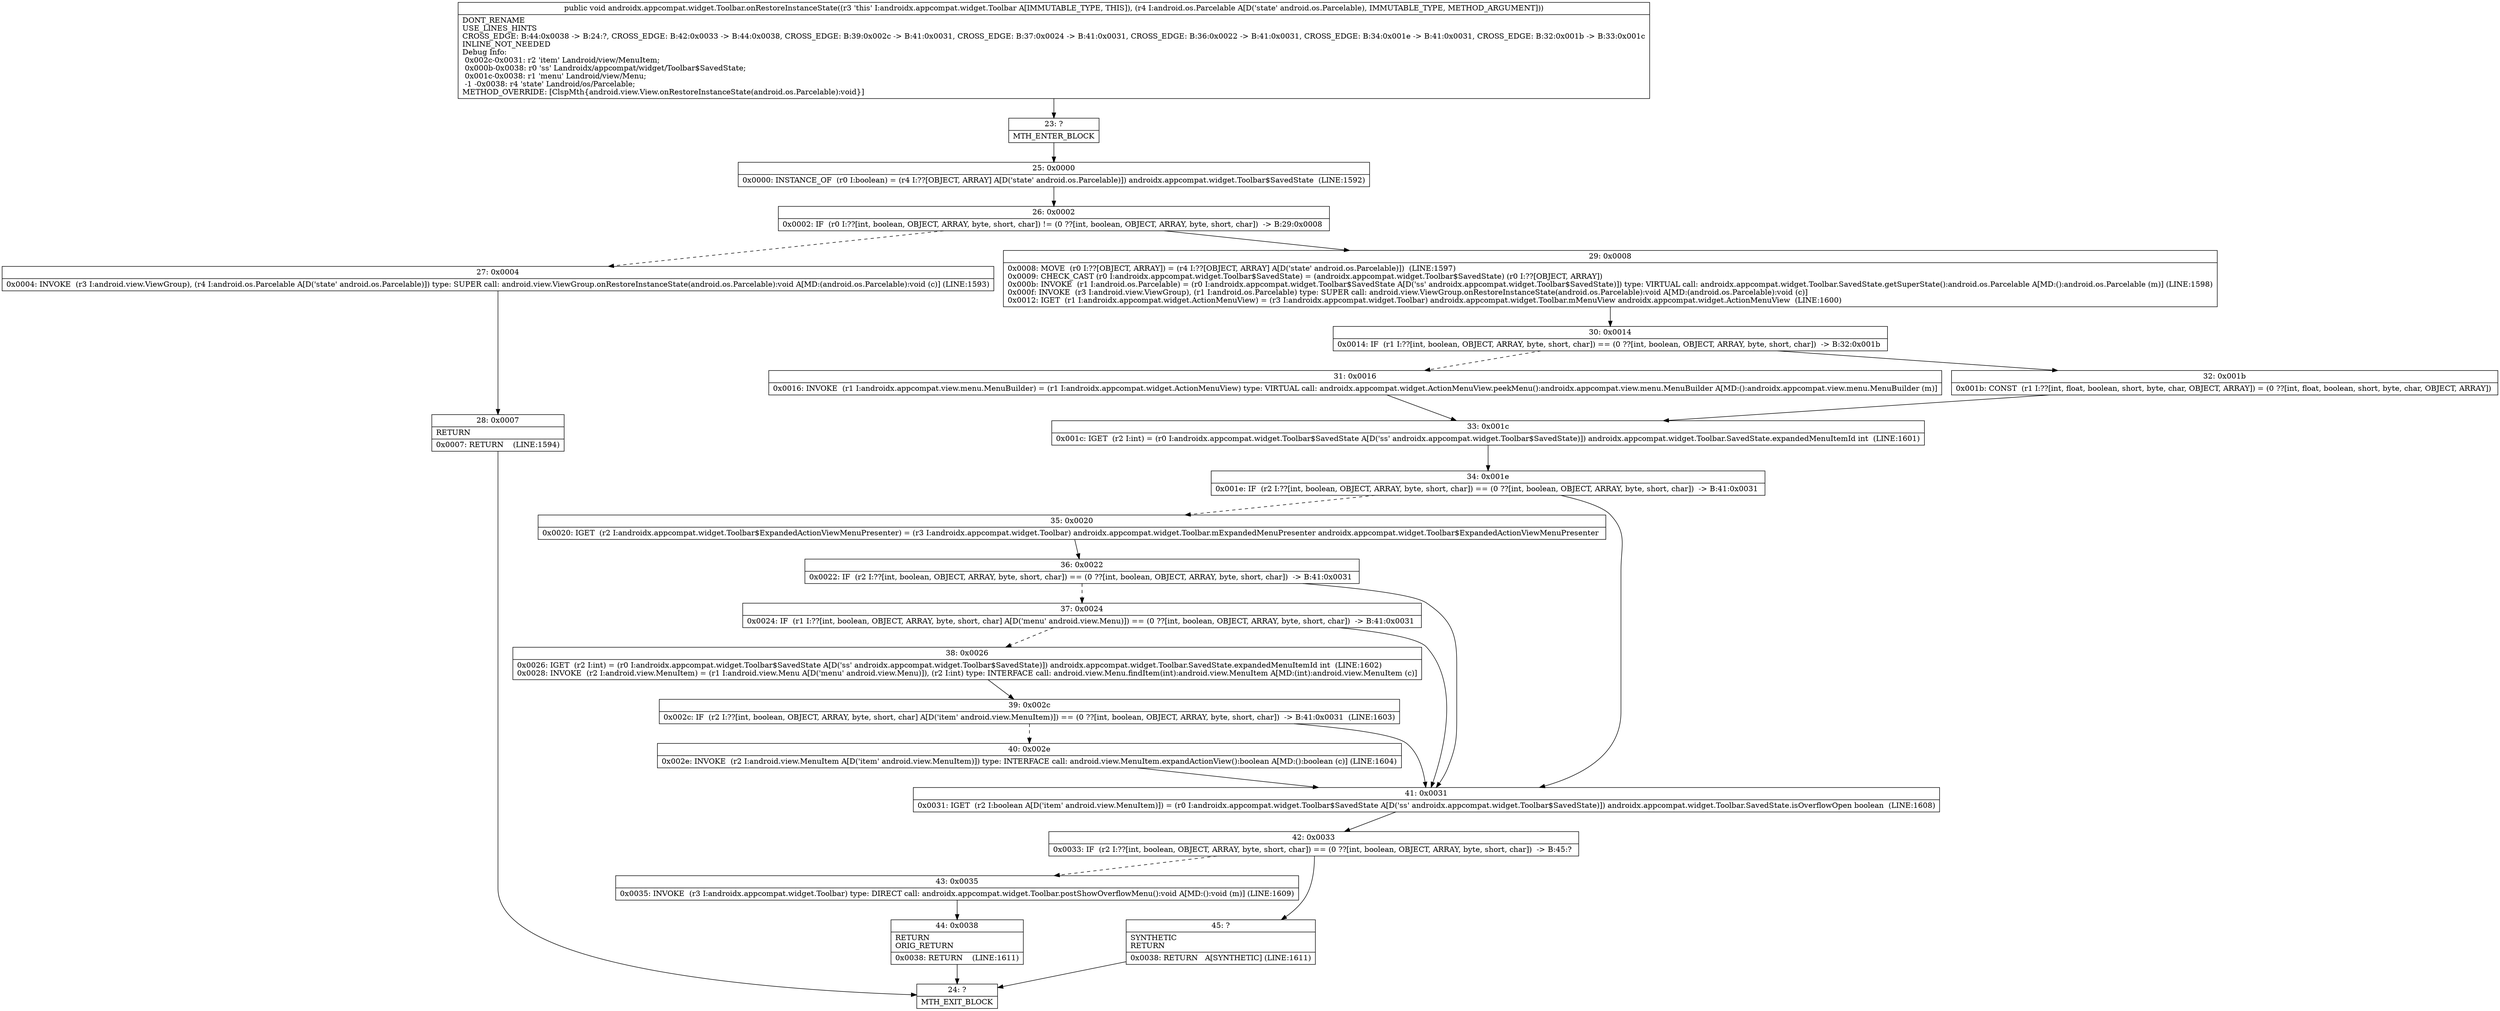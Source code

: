 digraph "CFG forandroidx.appcompat.widget.Toolbar.onRestoreInstanceState(Landroid\/os\/Parcelable;)V" {
Node_23 [shape=record,label="{23\:\ ?|MTH_ENTER_BLOCK\l}"];
Node_25 [shape=record,label="{25\:\ 0x0000|0x0000: INSTANCE_OF  (r0 I:boolean) = (r4 I:??[OBJECT, ARRAY] A[D('state' android.os.Parcelable)]) androidx.appcompat.widget.Toolbar$SavedState  (LINE:1592)\l}"];
Node_26 [shape=record,label="{26\:\ 0x0002|0x0002: IF  (r0 I:??[int, boolean, OBJECT, ARRAY, byte, short, char]) != (0 ??[int, boolean, OBJECT, ARRAY, byte, short, char])  \-\> B:29:0x0008 \l}"];
Node_27 [shape=record,label="{27\:\ 0x0004|0x0004: INVOKE  (r3 I:android.view.ViewGroup), (r4 I:android.os.Parcelable A[D('state' android.os.Parcelable)]) type: SUPER call: android.view.ViewGroup.onRestoreInstanceState(android.os.Parcelable):void A[MD:(android.os.Parcelable):void (c)] (LINE:1593)\l}"];
Node_28 [shape=record,label="{28\:\ 0x0007|RETURN\l|0x0007: RETURN    (LINE:1594)\l}"];
Node_24 [shape=record,label="{24\:\ ?|MTH_EXIT_BLOCK\l}"];
Node_29 [shape=record,label="{29\:\ 0x0008|0x0008: MOVE  (r0 I:??[OBJECT, ARRAY]) = (r4 I:??[OBJECT, ARRAY] A[D('state' android.os.Parcelable)])  (LINE:1597)\l0x0009: CHECK_CAST (r0 I:androidx.appcompat.widget.Toolbar$SavedState) = (androidx.appcompat.widget.Toolbar$SavedState) (r0 I:??[OBJECT, ARRAY]) \l0x000b: INVOKE  (r1 I:android.os.Parcelable) = (r0 I:androidx.appcompat.widget.Toolbar$SavedState A[D('ss' androidx.appcompat.widget.Toolbar$SavedState)]) type: VIRTUAL call: androidx.appcompat.widget.Toolbar.SavedState.getSuperState():android.os.Parcelable A[MD:():android.os.Parcelable (m)] (LINE:1598)\l0x000f: INVOKE  (r3 I:android.view.ViewGroup), (r1 I:android.os.Parcelable) type: SUPER call: android.view.ViewGroup.onRestoreInstanceState(android.os.Parcelable):void A[MD:(android.os.Parcelable):void (c)]\l0x0012: IGET  (r1 I:androidx.appcompat.widget.ActionMenuView) = (r3 I:androidx.appcompat.widget.Toolbar) androidx.appcompat.widget.Toolbar.mMenuView androidx.appcompat.widget.ActionMenuView  (LINE:1600)\l}"];
Node_30 [shape=record,label="{30\:\ 0x0014|0x0014: IF  (r1 I:??[int, boolean, OBJECT, ARRAY, byte, short, char]) == (0 ??[int, boolean, OBJECT, ARRAY, byte, short, char])  \-\> B:32:0x001b \l}"];
Node_31 [shape=record,label="{31\:\ 0x0016|0x0016: INVOKE  (r1 I:androidx.appcompat.view.menu.MenuBuilder) = (r1 I:androidx.appcompat.widget.ActionMenuView) type: VIRTUAL call: androidx.appcompat.widget.ActionMenuView.peekMenu():androidx.appcompat.view.menu.MenuBuilder A[MD:():androidx.appcompat.view.menu.MenuBuilder (m)]\l}"];
Node_33 [shape=record,label="{33\:\ 0x001c|0x001c: IGET  (r2 I:int) = (r0 I:androidx.appcompat.widget.Toolbar$SavedState A[D('ss' androidx.appcompat.widget.Toolbar$SavedState)]) androidx.appcompat.widget.Toolbar.SavedState.expandedMenuItemId int  (LINE:1601)\l}"];
Node_34 [shape=record,label="{34\:\ 0x001e|0x001e: IF  (r2 I:??[int, boolean, OBJECT, ARRAY, byte, short, char]) == (0 ??[int, boolean, OBJECT, ARRAY, byte, short, char])  \-\> B:41:0x0031 \l}"];
Node_35 [shape=record,label="{35\:\ 0x0020|0x0020: IGET  (r2 I:androidx.appcompat.widget.Toolbar$ExpandedActionViewMenuPresenter) = (r3 I:androidx.appcompat.widget.Toolbar) androidx.appcompat.widget.Toolbar.mExpandedMenuPresenter androidx.appcompat.widget.Toolbar$ExpandedActionViewMenuPresenter \l}"];
Node_36 [shape=record,label="{36\:\ 0x0022|0x0022: IF  (r2 I:??[int, boolean, OBJECT, ARRAY, byte, short, char]) == (0 ??[int, boolean, OBJECT, ARRAY, byte, short, char])  \-\> B:41:0x0031 \l}"];
Node_37 [shape=record,label="{37\:\ 0x0024|0x0024: IF  (r1 I:??[int, boolean, OBJECT, ARRAY, byte, short, char] A[D('menu' android.view.Menu)]) == (0 ??[int, boolean, OBJECT, ARRAY, byte, short, char])  \-\> B:41:0x0031 \l}"];
Node_38 [shape=record,label="{38\:\ 0x0026|0x0026: IGET  (r2 I:int) = (r0 I:androidx.appcompat.widget.Toolbar$SavedState A[D('ss' androidx.appcompat.widget.Toolbar$SavedState)]) androidx.appcompat.widget.Toolbar.SavedState.expandedMenuItemId int  (LINE:1602)\l0x0028: INVOKE  (r2 I:android.view.MenuItem) = (r1 I:android.view.Menu A[D('menu' android.view.Menu)]), (r2 I:int) type: INTERFACE call: android.view.Menu.findItem(int):android.view.MenuItem A[MD:(int):android.view.MenuItem (c)]\l}"];
Node_39 [shape=record,label="{39\:\ 0x002c|0x002c: IF  (r2 I:??[int, boolean, OBJECT, ARRAY, byte, short, char] A[D('item' android.view.MenuItem)]) == (0 ??[int, boolean, OBJECT, ARRAY, byte, short, char])  \-\> B:41:0x0031  (LINE:1603)\l}"];
Node_40 [shape=record,label="{40\:\ 0x002e|0x002e: INVOKE  (r2 I:android.view.MenuItem A[D('item' android.view.MenuItem)]) type: INTERFACE call: android.view.MenuItem.expandActionView():boolean A[MD:():boolean (c)] (LINE:1604)\l}"];
Node_41 [shape=record,label="{41\:\ 0x0031|0x0031: IGET  (r2 I:boolean A[D('item' android.view.MenuItem)]) = (r0 I:androidx.appcompat.widget.Toolbar$SavedState A[D('ss' androidx.appcompat.widget.Toolbar$SavedState)]) androidx.appcompat.widget.Toolbar.SavedState.isOverflowOpen boolean  (LINE:1608)\l}"];
Node_42 [shape=record,label="{42\:\ 0x0033|0x0033: IF  (r2 I:??[int, boolean, OBJECT, ARRAY, byte, short, char]) == (0 ??[int, boolean, OBJECT, ARRAY, byte, short, char])  \-\> B:45:? \l}"];
Node_43 [shape=record,label="{43\:\ 0x0035|0x0035: INVOKE  (r3 I:androidx.appcompat.widget.Toolbar) type: DIRECT call: androidx.appcompat.widget.Toolbar.postShowOverflowMenu():void A[MD:():void (m)] (LINE:1609)\l}"];
Node_44 [shape=record,label="{44\:\ 0x0038|RETURN\lORIG_RETURN\l|0x0038: RETURN    (LINE:1611)\l}"];
Node_45 [shape=record,label="{45\:\ ?|SYNTHETIC\lRETURN\l|0x0038: RETURN   A[SYNTHETIC] (LINE:1611)\l}"];
Node_32 [shape=record,label="{32\:\ 0x001b|0x001b: CONST  (r1 I:??[int, float, boolean, short, byte, char, OBJECT, ARRAY]) = (0 ??[int, float, boolean, short, byte, char, OBJECT, ARRAY]) \l}"];
MethodNode[shape=record,label="{public void androidx.appcompat.widget.Toolbar.onRestoreInstanceState((r3 'this' I:androidx.appcompat.widget.Toolbar A[IMMUTABLE_TYPE, THIS]), (r4 I:android.os.Parcelable A[D('state' android.os.Parcelable), IMMUTABLE_TYPE, METHOD_ARGUMENT]))  | DONT_RENAME\lUSE_LINES_HINTS\lCROSS_EDGE: B:44:0x0038 \-\> B:24:?, CROSS_EDGE: B:42:0x0033 \-\> B:44:0x0038, CROSS_EDGE: B:39:0x002c \-\> B:41:0x0031, CROSS_EDGE: B:37:0x0024 \-\> B:41:0x0031, CROSS_EDGE: B:36:0x0022 \-\> B:41:0x0031, CROSS_EDGE: B:34:0x001e \-\> B:41:0x0031, CROSS_EDGE: B:32:0x001b \-\> B:33:0x001c\lINLINE_NOT_NEEDED\lDebug Info:\l  0x002c\-0x0031: r2 'item' Landroid\/view\/MenuItem;\l  0x000b\-0x0038: r0 'ss' Landroidx\/appcompat\/widget\/Toolbar$SavedState;\l  0x001c\-0x0038: r1 'menu' Landroid\/view\/Menu;\l  \-1 \-0x0038: r4 'state' Landroid\/os\/Parcelable;\lMETHOD_OVERRIDE: [ClspMth\{android.view.View.onRestoreInstanceState(android.os.Parcelable):void\}]\l}"];
MethodNode -> Node_23;Node_23 -> Node_25;
Node_25 -> Node_26;
Node_26 -> Node_27[style=dashed];
Node_26 -> Node_29;
Node_27 -> Node_28;
Node_28 -> Node_24;
Node_29 -> Node_30;
Node_30 -> Node_31[style=dashed];
Node_30 -> Node_32;
Node_31 -> Node_33;
Node_33 -> Node_34;
Node_34 -> Node_35[style=dashed];
Node_34 -> Node_41;
Node_35 -> Node_36;
Node_36 -> Node_37[style=dashed];
Node_36 -> Node_41;
Node_37 -> Node_38[style=dashed];
Node_37 -> Node_41;
Node_38 -> Node_39;
Node_39 -> Node_40[style=dashed];
Node_39 -> Node_41;
Node_40 -> Node_41;
Node_41 -> Node_42;
Node_42 -> Node_43[style=dashed];
Node_42 -> Node_45;
Node_43 -> Node_44;
Node_44 -> Node_24;
Node_45 -> Node_24;
Node_32 -> Node_33;
}


